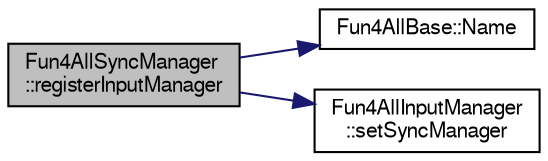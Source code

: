 digraph "Fun4AllSyncManager::registerInputManager"
{
  bgcolor="transparent";
  edge [fontname="FreeSans",fontsize="10",labelfontname="FreeSans",labelfontsize="10"];
  node [fontname="FreeSans",fontsize="10",shape=record];
  rankdir="LR";
  Node1 [label="Fun4AllSyncManager\l::registerInputManager",height=0.2,width=0.4,color="black", fillcolor="grey75", style="filled" fontcolor="black"];
  Node1 -> Node2 [color="midnightblue",fontsize="10",style="solid",fontname="FreeSans"];
  Node2 [label="Fun4AllBase::Name",height=0.2,width=0.4,color="black",URL="$d5/dec/classFun4AllBase.html#a41f9ac377743d046f590617fd6f4f0ed",tooltip="Returns the name of this module. "];
  Node1 -> Node3 [color="midnightblue",fontsize="10",style="solid",fontname="FreeSans"];
  Node3 [label="Fun4AllInputManager\l::setSyncManager",height=0.2,width=0.4,color="black",URL="$d4/da9/classFun4AllInputManager.html#a5b0cdb689482c4143b7b22ca8a780c51"];
}
